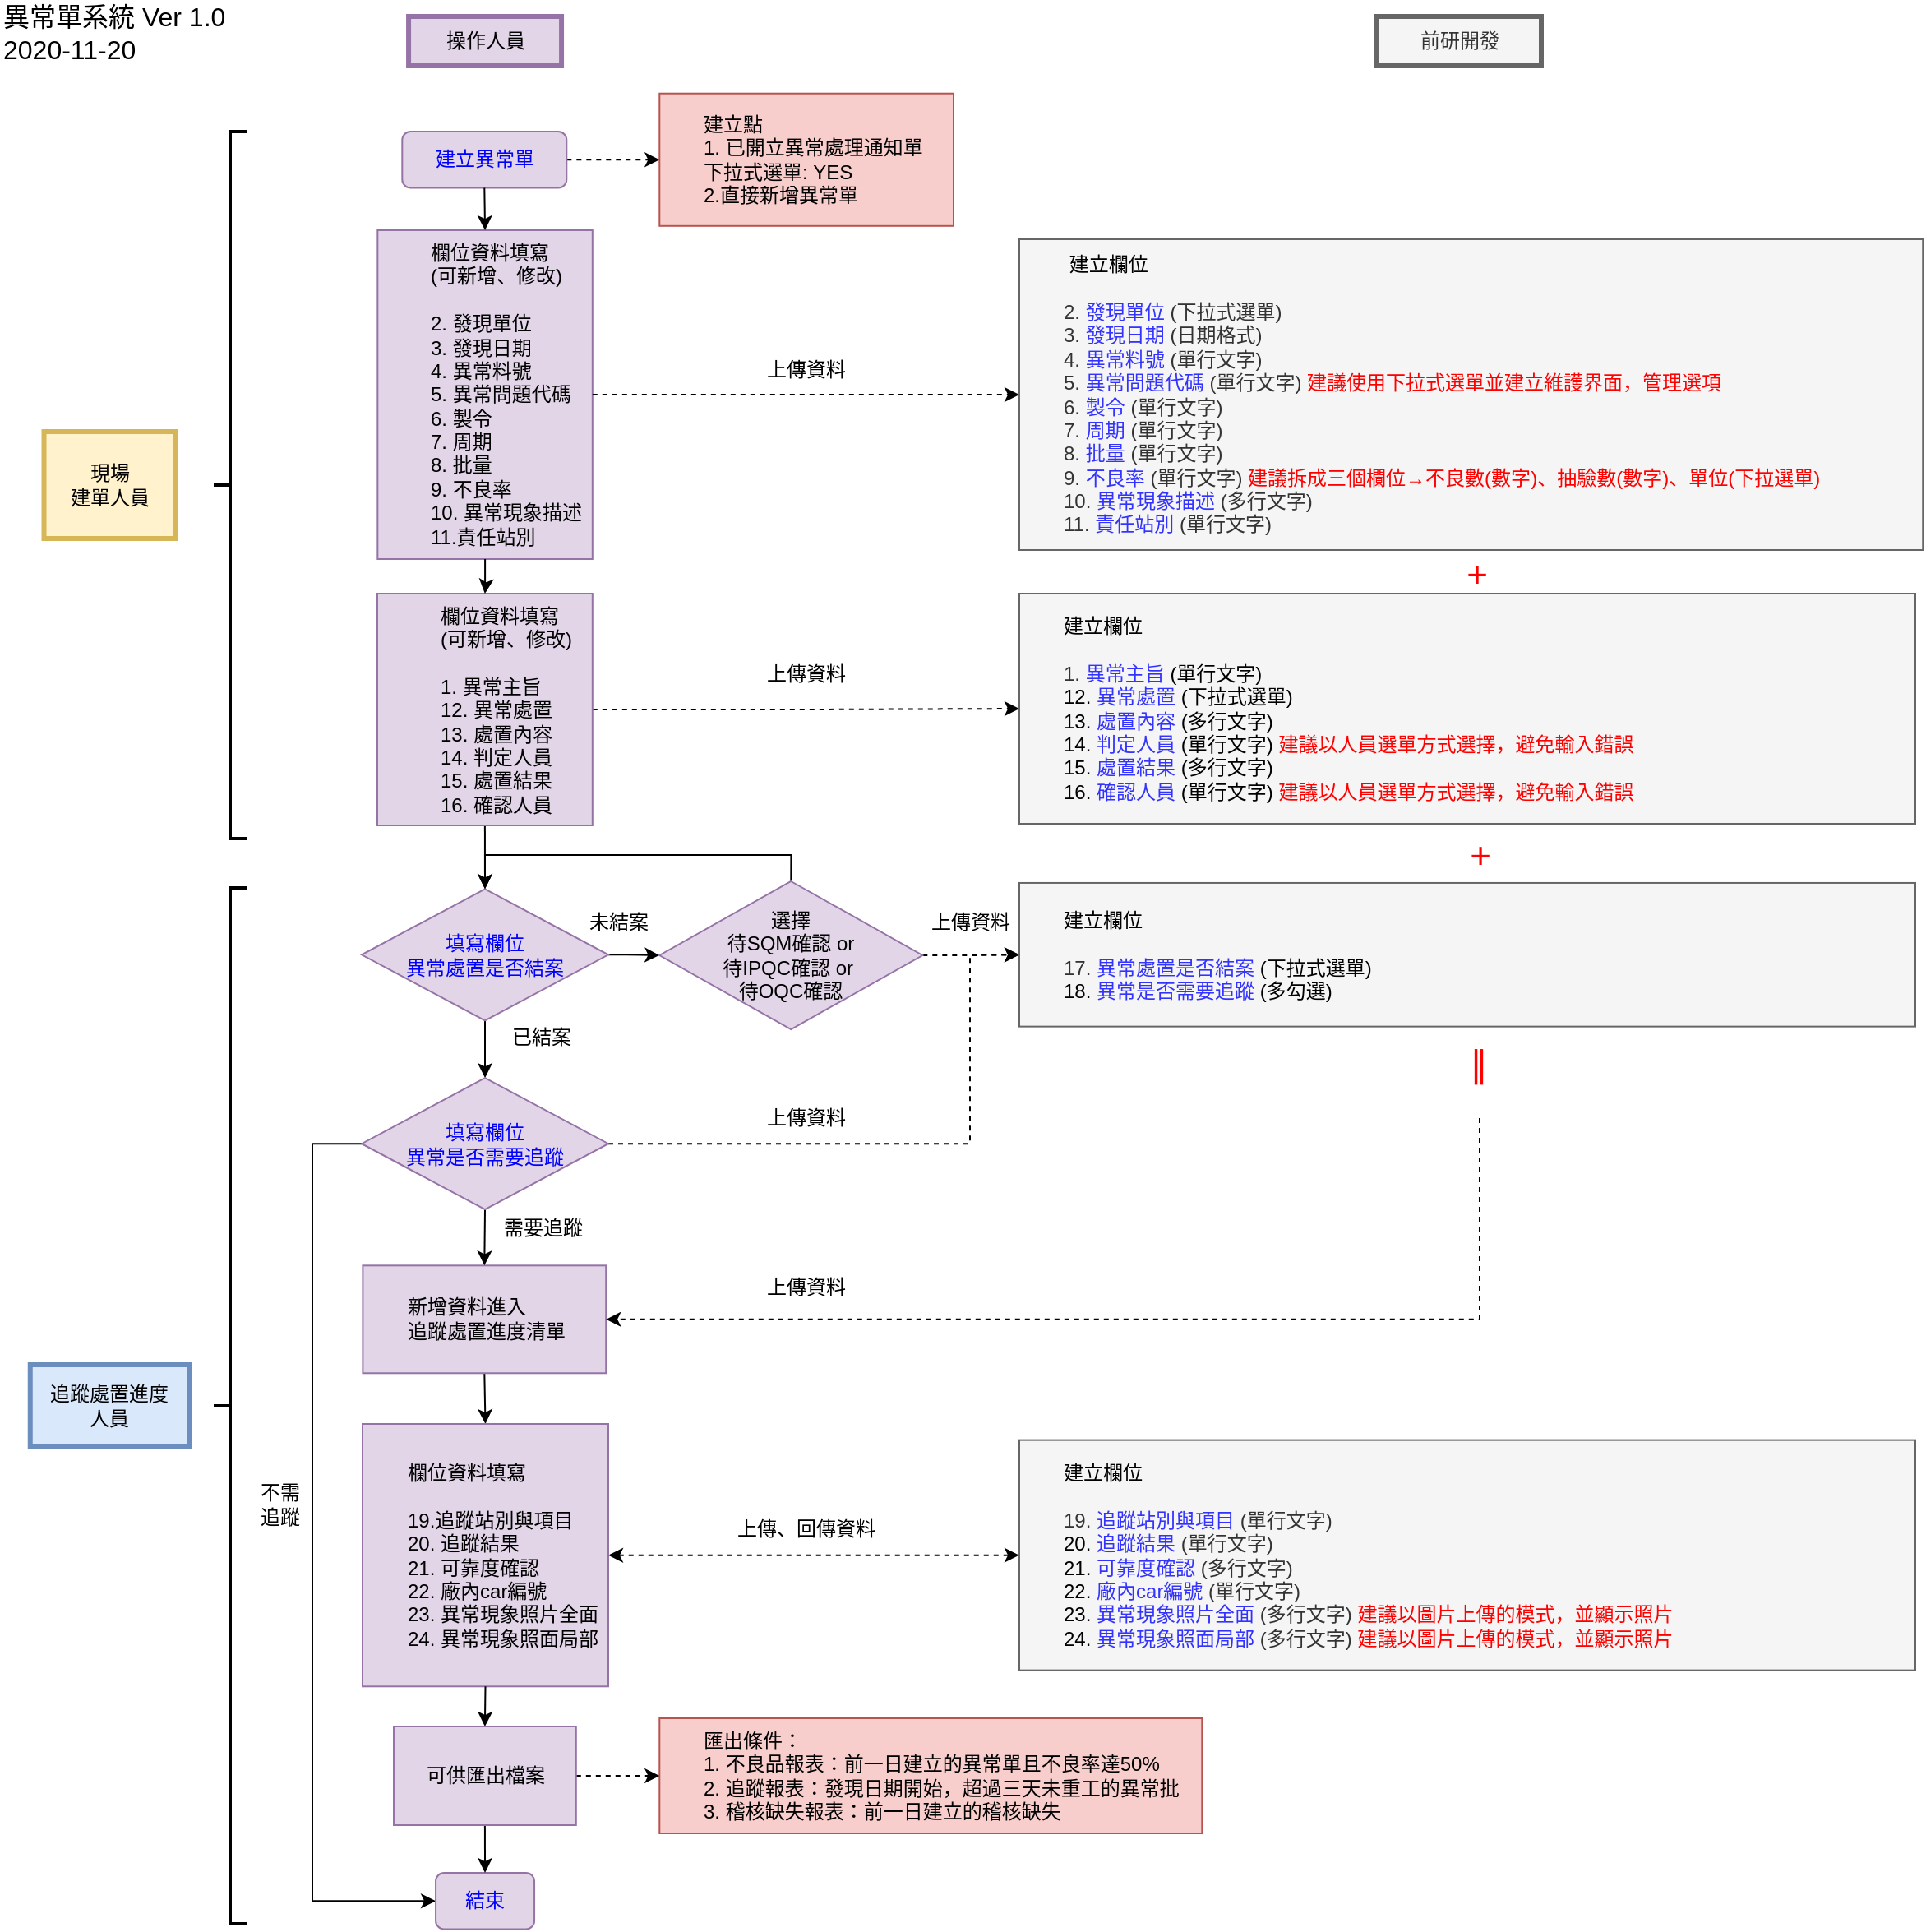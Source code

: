 <mxfile version="13.10.1" type="github">
  <diagram id="C5RBs43oDa-KdzZeNtuy" name="Page-1">
    <mxGraphModel dx="1414" dy="754" grid="1" gridSize="10" guides="1" tooltips="1" connect="1" arrows="1" fold="1" page="1" pageScale="1" pageWidth="827" pageHeight="1169" math="0" shadow="0">
      <root>
        <mxCell id="WIyWlLk6GJQsqaUBKTNV-0" />
        <mxCell id="WIyWlLk6GJQsqaUBKTNV-1" parent="WIyWlLk6GJQsqaUBKTNV-0" />
        <mxCell id="Eh5jYCoMW4ihjGhhxJcw-121" value="前研開發" style="text;html=1;strokeColor=#666666;fillColor=#f5f5f5;align=center;verticalAlign=middle;whiteSpace=wrap;rounded=0;strokeWidth=3;fontColor=#333333;" parent="WIyWlLk6GJQsqaUBKTNV-1" vertex="1">
          <mxGeometry x="877.5" y="50.0" width="100" height="30" as="geometry" />
        </mxCell>
        <mxCell id="Eh5jYCoMW4ihjGhhxJcw-122" value="&lt;span lang=&quot;EN-US&quot; style=&quot;font-size: 16px&quot;&gt;&lt;span class=&quot;926482506-07022020&quot; style=&quot;font-size: 16px&quot;&gt;異常單系統&amp;nbsp;&lt;/span&gt;&lt;/span&gt;Ver 1.0&lt;br style=&quot;font-size: 16px&quot;&gt;2020-11-20" style="text;html=1;align=left;verticalAlign=middle;resizable=0;points=[];autosize=1;fontSize=16;" parent="WIyWlLk6GJQsqaUBKTNV-1" vertex="1">
          <mxGeometry x="40" y="40" width="150" height="40" as="geometry" />
        </mxCell>
        <mxCell id="Eh5jYCoMW4ihjGhhxJcw-124" value="操作人員" style="rounded=0;whiteSpace=wrap;html=1;align=center;labelBorderColor=none;fillColor=#e1d5e7;strokeColor=#9673a6;strokeWidth=3;" parent="WIyWlLk6GJQsqaUBKTNV-1" vertex="1">
          <mxGeometry x="288.53" y="50.0" width="93" height="30" as="geometry" />
        </mxCell>
        <mxCell id="Eh5jYCoMW4ihjGhhxJcw-125" value="上傳資料" style="text;html=1;align=center;verticalAlign=middle;resizable=0;points=[];autosize=1;fontColor=#000000;" parent="WIyWlLk6GJQsqaUBKTNV-1" vertex="1">
          <mxGeometry x="500" y="255.44" width="60" height="20" as="geometry" />
        </mxCell>
        <mxCell id="Eh5jYCoMW4ihjGhhxJcw-126" value="現場&lt;br&gt;建單人員" style="text;html=1;strokeColor=#d6b656;fillColor=#fff2cc;align=center;verticalAlign=middle;whiteSpace=wrap;rounded=0;strokeWidth=3;" parent="WIyWlLk6GJQsqaUBKTNV-1" vertex="1">
          <mxGeometry x="66.76" y="302.5" width="80" height="65" as="geometry" />
        </mxCell>
        <mxCell id="Eh5jYCoMW4ihjGhhxJcw-127" value="追蹤處置進度&lt;br&gt;人員" style="text;html=1;strokeColor=#6c8ebf;fillColor=#dae8fc;align=center;verticalAlign=middle;whiteSpace=wrap;rounded=0;strokeWidth=3;" parent="WIyWlLk6GJQsqaUBKTNV-1" vertex="1">
          <mxGeometry x="58.38" y="870.0" width="96.75" height="50" as="geometry" />
        </mxCell>
        <mxCell id="cUPp4d9u8EF8deKhaHH2-52" style="edgeStyle=none;rounded=0;orthogonalLoop=1;jettySize=auto;html=1;exitX=1;exitY=0.5;exitDx=0;exitDy=0;startArrow=none;startFill=0;endArrow=classic;endFill=1;dashed=1;" parent="WIyWlLk6GJQsqaUBKTNV-1" source="Eh5jYCoMW4ihjGhhxJcw-129" target="cUPp4d9u8EF8deKhaHH2-51" edge="1">
          <mxGeometry relative="1" as="geometry" />
        </mxCell>
        <mxCell id="Eh5jYCoMW4ihjGhhxJcw-129" value="&lt;font color=&quot;#0000ff&quot;&gt;建立異常單&lt;/font&gt;" style="rounded=1;whiteSpace=wrap;html=1;strokeColor=#9673a6;strokeWidth=1;align=center;fillColor=#e1d5e7;" parent="WIyWlLk6GJQsqaUBKTNV-1" vertex="1">
          <mxGeometry x="284.65" y="120" width="100" height="34.26" as="geometry" />
        </mxCell>
        <mxCell id="Eh5jYCoMW4ihjGhhxJcw-132" value="上傳、回傳資料" style="text;html=1;align=center;verticalAlign=middle;resizable=0;points=[];autosize=1;fontColor=#000000;" parent="WIyWlLk6GJQsqaUBKTNV-1" vertex="1">
          <mxGeometry x="480" y="960" width="100" height="20" as="geometry" />
        </mxCell>
        <mxCell id="Eh5jYCoMW4ihjGhhxJcw-153" style="edgeStyle=orthogonalEdgeStyle;rounded=0;orthogonalLoop=1;jettySize=auto;html=1;exitX=0.5;exitY=1;exitDx=0;exitDy=0;entryX=0.5;entryY=0;entryDx=0;entryDy=0;startArrow=none;startFill=0;endArrow=classic;endFill=1;fontSize=12;fontColor=#FF0000;" parent="WIyWlLk6GJQsqaUBKTNV-1" source="Eh5jYCoMW4ihjGhhxJcw-155" target="Eh5jYCoMW4ihjGhhxJcw-165" edge="1">
          <mxGeometry relative="1" as="geometry">
            <mxPoint x="334.78" y="977.32" as="targetPoint" />
          </mxGeometry>
        </mxCell>
        <mxCell id="Eh5jYCoMW4ihjGhhxJcw-155" value="&lt;blockquote style=&quot;margin: 0 0 0 40px ; border: none ; padding: 0px&quot;&gt;&lt;span style=&quot;white-space: nowrap&quot;&gt;新增資料進入&lt;br&gt;追蹤處置進度清單&lt;br&gt;&lt;/span&gt;&lt;/blockquote&gt;" style="rounded=0;whiteSpace=wrap;html=1;align=left;labelBorderColor=none;fillColor=#e1d5e7;strokeColor=#9673a6;spacingLeft=-15;" parent="WIyWlLk6GJQsqaUBKTNV-1" vertex="1">
          <mxGeometry x="260.7" y="809.66" width="147.9" height="65.48" as="geometry" />
        </mxCell>
        <mxCell id="Eh5jYCoMW4ihjGhhxJcw-158" value="&lt;blockquote style=&quot;margin: 0 0 0 40px ; border: none ; padding: 0px&quot;&gt;&lt;div style=&quot;text-align: left&quot;&gt;&lt;span&gt;欄位資料填寫&lt;/span&gt;&lt;/div&gt;&lt;div style=&quot;text-align: left&quot;&gt;&lt;span&gt;(可新增、修改)&lt;/span&gt;&lt;/div&gt;&lt;div style=&quot;text-align: left&quot;&gt;&lt;span&gt;&lt;br&gt;&lt;/span&gt;&lt;/div&gt;&lt;div style=&quot;text-align: left&quot;&gt;&lt;span&gt;2. 發現單位&lt;/span&gt;&lt;/div&gt;&lt;div style=&quot;text-align: left&quot;&gt;&lt;span&gt;3. 發現日期&lt;/span&gt;&lt;/div&gt;&lt;div style=&quot;text-align: left&quot;&gt;&lt;span&gt;4. 異常料號&lt;/span&gt;&lt;/div&gt;&lt;div style=&quot;text-align: left&quot;&gt;&lt;span&gt;5. 異常問題代碼&lt;/span&gt;&lt;/div&gt;&lt;div style=&quot;text-align: left&quot;&gt;&lt;span&gt;6. 製令&lt;/span&gt;&lt;/div&gt;&lt;div style=&quot;text-align: left&quot;&gt;&lt;span&gt;7. 周期&lt;/span&gt;&lt;/div&gt;&lt;div style=&quot;text-align: left&quot;&gt;&lt;span&gt;8. 批量&lt;/span&gt;&lt;/div&gt;&lt;div style=&quot;text-align: left&quot;&gt;&lt;span&gt;9. 不良率&lt;/span&gt;&lt;/div&gt;&lt;div style=&quot;text-align: left&quot;&gt;&lt;span&gt;10. 異常現象描述&lt;/span&gt;&lt;/div&gt;&lt;div style=&quot;text-align: left&quot;&gt;&lt;span&gt;11.責任站別&lt;/span&gt;&lt;/div&gt;&lt;/blockquote&gt;" style="rounded=0;whiteSpace=wrap;html=1;align=center;labelBorderColor=none;fillColor=#e1d5e7;strokeColor=#9673a6;spacingLeft=-15;" parent="WIyWlLk6GJQsqaUBKTNV-1" vertex="1">
          <mxGeometry x="269.66" y="180" width="130.74" height="200" as="geometry" />
        </mxCell>
        <mxCell id="Eh5jYCoMW4ihjGhhxJcw-165" value="&lt;blockquote style=&quot;margin: 0 0 0 40px ; border: none ; padding: 0px&quot;&gt;&lt;div&gt;&lt;span style=&quot;white-space: nowrap&quot;&gt;欄位資料填寫&lt;/span&gt;&lt;/div&gt;&lt;div&gt;&lt;span style=&quot;white-space: nowrap&quot;&gt;&lt;br&gt;&lt;/span&gt;&lt;/div&gt;&lt;div&gt;&lt;span&gt;&lt;span style=&quot;white-space: nowrap&quot;&gt;19.&lt;/span&gt;追蹤站別與項目20.&amp;nbsp;&lt;/span&gt;&lt;span&gt;追蹤結果&lt;/span&gt;&lt;/div&gt;&lt;div&gt;&lt;span&gt;21. 可靠度確認&lt;/span&gt;&lt;/div&gt;&lt;div&gt;&lt;span&gt;22. 廠內car編號&lt;/span&gt;&lt;/div&gt;&lt;div&gt;&lt;span&gt;23. 異常現象照片全面&lt;/span&gt;&lt;/div&gt;&lt;div&gt;&lt;span&gt;24. 異常現象照面局部&lt;/span&gt;&lt;/div&gt;&lt;/blockquote&gt;" style="rounded=0;whiteSpace=wrap;html=1;align=left;labelBorderColor=none;fillColor=#e1d5e7;strokeColor=#9673a6;spacingLeft=-15;" parent="WIyWlLk6GJQsqaUBKTNV-1" vertex="1">
          <mxGeometry x="260.5" y="906" width="149.5" height="159.65" as="geometry" />
        </mxCell>
        <mxCell id="Eh5jYCoMW4ihjGhhxJcw-221" style="edgeStyle=orthogonalEdgeStyle;rounded=0;orthogonalLoop=1;jettySize=auto;html=1;exitX=0.5;exitY=1;exitDx=0;exitDy=0;entryX=0.5;entryY=0;entryDx=0;entryDy=0;" parent="WIyWlLk6GJQsqaUBKTNV-1" source="Eh5jYCoMW4ihjGhhxJcw-129" target="Eh5jYCoMW4ihjGhhxJcw-158" edge="1">
          <mxGeometry relative="1" as="geometry">
            <mxPoint x="334.66" y="194.26" as="sourcePoint" />
            <mxPoint x="334.65" y="207" as="targetPoint" />
          </mxGeometry>
        </mxCell>
        <mxCell id="Eh5jYCoMW4ihjGhhxJcw-230" value="" style="strokeWidth=2;html=1;shape=mxgraph.flowchart.annotation_2;align=left;labelPosition=right;pointerEvents=1;" parent="WIyWlLk6GJQsqaUBKTNV-1" vertex="1">
          <mxGeometry x="170" y="120" width="20" height="430" as="geometry" />
        </mxCell>
        <mxCell id="Eh5jYCoMW4ihjGhhxJcw-231" value="" style="strokeWidth=2;html=1;shape=mxgraph.flowchart.annotation_2;align=left;labelPosition=right;pointerEvents=1;" parent="WIyWlLk6GJQsqaUBKTNV-1" vertex="1">
          <mxGeometry x="170" y="580" width="20" height="630" as="geometry" />
        </mxCell>
        <mxCell id="Eh5jYCoMW4ihjGhhxJcw-249" style="edgeStyle=orthogonalEdgeStyle;rounded=0;orthogonalLoop=1;jettySize=auto;html=1;exitX=0.5;exitY=1;exitDx=0;exitDy=0;entryX=0.5;entryY=0;entryDx=0;entryDy=0;" parent="WIyWlLk6GJQsqaUBKTNV-1" source="Eh5jYCoMW4ihjGhhxJcw-244" target="Eh5jYCoMW4ihjGhhxJcw-248" edge="1">
          <mxGeometry relative="1" as="geometry">
            <mxPoint x="335.0" y="685.58" as="targetPoint" />
          </mxGeometry>
        </mxCell>
        <mxCell id="Eh5jYCoMW4ihjGhhxJcw-254" style="edgeStyle=orthogonalEdgeStyle;rounded=0;orthogonalLoop=1;jettySize=auto;html=1;exitX=1;exitY=0.5;exitDx=0;exitDy=0;" parent="WIyWlLk6GJQsqaUBKTNV-1" source="Eh5jYCoMW4ihjGhhxJcw-244" target="cUPp4d9u8EF8deKhaHH2-3" edge="1">
          <mxGeometry relative="1" as="geometry">
            <mxPoint x="441.15" y="620.655" as="targetPoint" />
          </mxGeometry>
        </mxCell>
        <mxCell id="Eh5jYCoMW4ihjGhhxJcw-244" value="&lt;span style=&quot;color: rgb(0 , 0 , 255)&quot;&gt;填寫欄位&lt;br&gt;異常處置是否結案&lt;/span&gt;" style="rhombus;whiteSpace=wrap;html=1;fillColor=#e1d5e7;strokeColor=#9673a6;" parent="WIyWlLk6GJQsqaUBKTNV-1" vertex="1">
          <mxGeometry x="260" y="580.65" width="150" height="80" as="geometry" />
        </mxCell>
        <mxCell id="Eh5jYCoMW4ihjGhhxJcw-247" value="已結案" style="text;html=1;align=center;verticalAlign=middle;resizable=0;points=[];autosize=1;fontColor=#000000;" parent="WIyWlLk6GJQsqaUBKTNV-1" vertex="1">
          <mxGeometry x="344.4" y="660.65" width="50" height="20" as="geometry" />
        </mxCell>
        <mxCell id="Eh5jYCoMW4ihjGhhxJcw-250" style="edgeStyle=orthogonalEdgeStyle;rounded=0;orthogonalLoop=1;jettySize=auto;html=1;exitX=0.5;exitY=1;exitDx=0;exitDy=0;entryX=0.5;entryY=0;entryDx=0;entryDy=0;" parent="WIyWlLk6GJQsqaUBKTNV-1" source="Eh5jYCoMW4ihjGhhxJcw-248" target="Eh5jYCoMW4ihjGhhxJcw-155" edge="1">
          <mxGeometry relative="1" as="geometry" />
        </mxCell>
        <mxCell id="4e2cg7TeYEzU8dZEfggz-12" style="edgeStyle=orthogonalEdgeStyle;rounded=0;orthogonalLoop=1;jettySize=auto;html=1;exitX=1;exitY=0.5;exitDx=0;exitDy=0;entryX=0;entryY=0.5;entryDx=0;entryDy=0;dashed=1;" edge="1" parent="WIyWlLk6GJQsqaUBKTNV-1" source="Eh5jYCoMW4ihjGhhxJcw-248" target="4e2cg7TeYEzU8dZEfggz-20">
          <mxGeometry relative="1" as="geometry">
            <mxPoint x="660" y="620.65" as="targetPoint" />
            <Array as="points">
              <mxPoint x="630" y="736" />
              <mxPoint x="630" y="621" />
            </Array>
          </mxGeometry>
        </mxCell>
        <mxCell id="4e2cg7TeYEzU8dZEfggz-18" style="edgeStyle=orthogonalEdgeStyle;rounded=0;orthogonalLoop=1;jettySize=auto;html=1;exitX=0;exitY=0.5;exitDx=0;exitDy=0;entryX=0;entryY=0.5;entryDx=0;entryDy=0;startArrow=none;startFill=0;" edge="1" parent="WIyWlLk6GJQsqaUBKTNV-1" source="Eh5jYCoMW4ihjGhhxJcw-248" target="cUPp4d9u8EF8deKhaHH2-22">
          <mxGeometry relative="1" as="geometry">
            <Array as="points">
              <mxPoint x="230" y="736" />
              <mxPoint x="230" y="1196" />
            </Array>
          </mxGeometry>
        </mxCell>
        <mxCell id="Eh5jYCoMW4ihjGhhxJcw-248" value="&lt;span style=&quot;color: rgb(0 , 0 , 255)&quot;&gt;填寫欄位&lt;br&gt;異常是否需要追蹤&lt;/span&gt;" style="rhombus;whiteSpace=wrap;html=1;fillColor=#e1d5e7;strokeColor=#9673a6;" parent="WIyWlLk6GJQsqaUBKTNV-1" vertex="1">
          <mxGeometry x="260" y="695.58" width="150" height="80" as="geometry" />
        </mxCell>
        <mxCell id="Eh5jYCoMW4ihjGhhxJcw-251" value="需要追蹤" style="text;html=1;align=center;verticalAlign=middle;resizable=0;points=[];autosize=1;fontColor=#000000;" parent="WIyWlLk6GJQsqaUBKTNV-1" vertex="1">
          <mxGeometry x="340.4" y="777.0" width="60" height="20" as="geometry" />
        </mxCell>
        <mxCell id="cUPp4d9u8EF8deKhaHH2-0" value="未結案" style="text;html=1;align=center;verticalAlign=middle;resizable=0;points=[];autosize=1;fontColor=#000000;" parent="WIyWlLk6GJQsqaUBKTNV-1" vertex="1">
          <mxGeometry x="391.15" y="590.96" width="50" height="20" as="geometry" />
        </mxCell>
        <mxCell id="4e2cg7TeYEzU8dZEfggz-2" style="edgeStyle=orthogonalEdgeStyle;rounded=0;orthogonalLoop=1;jettySize=auto;html=1;exitX=0.5;exitY=0;exitDx=0;exitDy=0;entryX=0.5;entryY=0;entryDx=0;entryDy=0;" edge="1" parent="WIyWlLk6GJQsqaUBKTNV-1" source="cUPp4d9u8EF8deKhaHH2-3" target="Eh5jYCoMW4ihjGhhxJcw-244">
          <mxGeometry relative="1" as="geometry">
            <Array as="points">
              <mxPoint x="521.4" y="560" />
              <mxPoint x="335.4" y="560" />
            </Array>
          </mxGeometry>
        </mxCell>
        <mxCell id="4e2cg7TeYEzU8dZEfggz-11" style="edgeStyle=orthogonalEdgeStyle;rounded=0;orthogonalLoop=1;jettySize=auto;html=1;exitX=1;exitY=0.5;exitDx=0;exitDy=0;entryX=0;entryY=0.5;entryDx=0;entryDy=0;dashed=1;" edge="1" parent="WIyWlLk6GJQsqaUBKTNV-1" source="cUPp4d9u8EF8deKhaHH2-3" target="4e2cg7TeYEzU8dZEfggz-20">
          <mxGeometry relative="1" as="geometry">
            <mxPoint x="660" y="620.65" as="targetPoint" />
          </mxGeometry>
        </mxCell>
        <mxCell id="cUPp4d9u8EF8deKhaHH2-3" value="&lt;span&gt;選擇&lt;/span&gt;&lt;br&gt;&lt;span&gt;待SQM確認 or&lt;/span&gt;&lt;br&gt;&lt;span&gt;待IPQC確認 or&amp;nbsp;&lt;/span&gt;&lt;br&gt;&lt;span&gt;待OQC確認&lt;/span&gt;" style="rhombus;whiteSpace=wrap;html=1;fillColor=#e1d5e7;strokeColor=#9673a6;" parent="WIyWlLk6GJQsqaUBKTNV-1" vertex="1">
          <mxGeometry x="441.15" y="576" width="160" height="90" as="geometry" />
        </mxCell>
        <mxCell id="cUPp4d9u8EF8deKhaHH2-9" value="不需&lt;br&gt;追蹤" style="text;html=1;align=center;verticalAlign=middle;resizable=0;points=[];autosize=1;fontColor=#000000;" parent="WIyWlLk6GJQsqaUBKTNV-1" vertex="1">
          <mxGeometry x="190" y="940.0" width="40" height="30" as="geometry" />
        </mxCell>
        <mxCell id="cUPp4d9u8EF8deKhaHH2-42" style="rounded=0;orthogonalLoop=1;jettySize=auto;html=1;exitX=0.5;exitY=1;exitDx=0;exitDy=0;entryX=0.5;entryY=0;entryDx=0;entryDy=0;" parent="WIyWlLk6GJQsqaUBKTNV-1" source="4e2cg7TeYEzU8dZEfggz-3" target="Eh5jYCoMW4ihjGhhxJcw-244" edge="1">
          <mxGeometry relative="1" as="geometry">
            <mxPoint x="335.1" y="691" as="sourcePoint" />
          </mxGeometry>
        </mxCell>
        <mxCell id="cUPp4d9u8EF8deKhaHH2-22" value="&lt;font color=&quot;#0000ff&quot;&gt;結束&lt;/font&gt;" style="rounded=1;whiteSpace=wrap;html=1;strokeColor=#9673a6;strokeWidth=1;align=center;fillColor=#e1d5e7;" parent="WIyWlLk6GJQsqaUBKTNV-1" vertex="1">
          <mxGeometry x="305.03" y="1179" width="60" height="34.26" as="geometry" />
        </mxCell>
        <mxCell id="cUPp4d9u8EF8deKhaHH2-23" style="edgeStyle=orthogonalEdgeStyle;rounded=0;orthogonalLoop=1;jettySize=auto;html=1;exitX=0.5;exitY=1;exitDx=0;exitDy=0;entryX=0.5;entryY=0;entryDx=0;entryDy=0;startArrow=none;startFill=0;endArrow=classic;endFill=1;fontSize=21;" parent="WIyWlLk6GJQsqaUBKTNV-1" source="4e2cg7TeYEzU8dZEfggz-1" target="cUPp4d9u8EF8deKhaHH2-22" edge="1">
          <mxGeometry relative="1" as="geometry">
            <mxPoint x="334.78" y="1287.19" as="targetPoint" />
            <mxPoint x="335.0" y="1065.65" as="sourcePoint" />
          </mxGeometry>
        </mxCell>
        <mxCell id="cUPp4d9u8EF8deKhaHH2-25" style="edgeStyle=orthogonalEdgeStyle;rounded=0;orthogonalLoop=1;jettySize=auto;html=1;exitX=1;exitY=0.5;exitDx=0;exitDy=0;dashed=1;startArrow=none;startFill=0;endArrow=classic;endFill=1;fontSize=12;fontColor=#FF0000;entryX=0;entryY=0.5;entryDx=0;entryDy=0;" parent="WIyWlLk6GJQsqaUBKTNV-1" source="Eh5jYCoMW4ihjGhhxJcw-158" target="4e2cg7TeYEzU8dZEfggz-6" edge="1">
          <mxGeometry relative="1" as="geometry">
            <mxPoint x="835.4" y="280" as="targetPoint" />
            <mxPoint x="399.66" y="280" as="sourcePoint" />
            <Array as="points" />
          </mxGeometry>
        </mxCell>
        <mxCell id="cUPp4d9u8EF8deKhaHH2-29" value="&lt;font style=&quot;font-size: 22px&quot;&gt;+&lt;/font&gt;" style="text;html=1;align=center;verticalAlign=middle;resizable=0;points=[];autosize=1;fontSize=12;fontColor=#FF0000;" parent="WIyWlLk6GJQsqaUBKTNV-1" vertex="1">
          <mxGeometry x="923.44" y="380.0" width="30" height="20" as="geometry" />
        </mxCell>
        <mxCell id="cUPp4d9u8EF8deKhaHH2-33" style="edgeStyle=orthogonalEdgeStyle;rounded=0;orthogonalLoop=1;jettySize=auto;html=1;dashed=1;startArrow=classic;startFill=1;endArrow=classic;endFill=1;fontSize=12;fontColor=#FF0000;entryX=0;entryY=0.5;entryDx=0;entryDy=0;" parent="WIyWlLk6GJQsqaUBKTNV-1" source="Eh5jYCoMW4ihjGhhxJcw-165" target="4e2cg7TeYEzU8dZEfggz-21" edge="1">
          <mxGeometry relative="1" as="geometry">
            <mxPoint x="667.65" y="985.83" as="targetPoint" />
            <mxPoint x="407.15" y="976" as="sourcePoint" />
            <Array as="points" />
          </mxGeometry>
        </mxCell>
        <mxCell id="cUPp4d9u8EF8deKhaHH2-34" style="edgeStyle=orthogonalEdgeStyle;rounded=0;orthogonalLoop=1;jettySize=auto;html=1;exitX=0.5;exitY=1;exitDx=0;exitDy=0;" parent="WIyWlLk6GJQsqaUBKTNV-1" edge="1">
          <mxGeometry relative="1" as="geometry">
            <mxPoint x="670.55" y="1001" as="sourcePoint" />
            <mxPoint x="670.55" y="1001" as="targetPoint" />
          </mxGeometry>
        </mxCell>
        <mxCell id="cUPp4d9u8EF8deKhaHH2-43" style="edgeStyle=orthogonalEdgeStyle;rounded=0;orthogonalLoop=1;jettySize=auto;html=1;dashed=1;startArrow=none;startFill=0;endArrow=classic;endFill=1;fontSize=12;fontColor=#FF0000;entryX=1;entryY=0.5;entryDx=0;entryDy=0;" parent="WIyWlLk6GJQsqaUBKTNV-1" target="Eh5jYCoMW4ihjGhhxJcw-155" edge="1">
          <mxGeometry relative="1" as="geometry">
            <mxPoint x="1080.4" y="946" as="targetPoint" />
            <mxPoint x="940" y="720" as="sourcePoint" />
            <Array as="points">
              <mxPoint x="940" y="842" />
            </Array>
          </mxGeometry>
        </mxCell>
        <mxCell id="cUPp4d9u8EF8deKhaHH2-47" value="&lt;font style=&quot;font-size: 22px&quot;&gt;+&lt;/font&gt;" style="text;html=1;align=center;verticalAlign=middle;resizable=0;points=[];autosize=1;fontSize=12;fontColor=#FF0000;" parent="WIyWlLk6GJQsqaUBKTNV-1" vertex="1">
          <mxGeometry x="925.19" y="551" width="30" height="20" as="geometry" />
        </mxCell>
        <mxCell id="cUPp4d9u8EF8deKhaHH2-49" value="上傳資料" style="text;html=1;align=center;verticalAlign=middle;resizable=0;points=[];autosize=1;fontColor=#000000;" parent="WIyWlLk6GJQsqaUBKTNV-1" vertex="1">
          <mxGeometry x="500" y="812.66" width="60" height="20" as="geometry" />
        </mxCell>
        <mxCell id="cUPp4d9u8EF8deKhaHH2-51" value="&lt;blockquote style=&quot;margin: 0 0 0 40px ; border: none ; padding: 0px&quot;&gt;&lt;span&gt;建立點&lt;/span&gt;&lt;br&gt;&lt;span&gt;1. 已開立異常處理通知單&amp;nbsp;&lt;br&gt;&lt;/span&gt;&lt;span&gt;下拉式選單: YES&lt;/span&gt;&lt;br&gt;&lt;span&gt;2.直接新增異常單&lt;/span&gt;&lt;br&gt;&lt;/blockquote&gt;" style="rounded=0;whiteSpace=wrap;html=1;align=left;labelBorderColor=none;fillColor=#f8cecc;strokeColor=#b85450;spacingLeft=-15;" parent="WIyWlLk6GJQsqaUBKTNV-1" vertex="1">
          <mxGeometry x="441.15" y="96.86" width="178.85" height="80.54" as="geometry" />
        </mxCell>
        <mxCell id="4e2cg7TeYEzU8dZEfggz-0" value="&lt;blockquote style=&quot;margin: 0 0 0 40px ; border: none ; padding: 0px&quot;&gt;&lt;div&gt;匯出條件：&lt;/div&gt;&lt;div&gt;&lt;span lang=&quot;EN-US&quot; style=&quot;text-indent: 24pt ; font-family: , sans-serif&quot;&gt;1.&amp;nbsp;&lt;/span&gt;&lt;span style=&quot;text-indent: 24pt ; font-family: , sans-serif&quot;&gt;不良品報表：前一日建立的異常單且不良率達&lt;span lang=&quot;EN-US&quot;&gt;50%&lt;/span&gt;&lt;/span&gt;&lt;/div&gt;&lt;div&gt;&lt;span lang=&quot;EN-US&quot; style=&quot;text-indent: 24pt ; font-family: , sans-serif&quot;&gt;2.&amp;nbsp;&lt;/span&gt;&lt;span style=&quot;text-indent: 24pt ; font-family: , sans-serif&quot;&gt;追蹤報表：發現日期開始，超過三天未重工的異常批&lt;/span&gt;&lt;/div&gt;&lt;div&gt;&lt;span lang=&quot;EN-US&quot; style=&quot;text-indent: 24pt ; font-family: , sans-serif&quot;&gt;3.&amp;nbsp;&lt;/span&gt;&lt;span style=&quot;text-indent: 24pt ; font-family: , sans-serif&quot;&gt;稽核缺失報表：前一日建立的稽核缺失&lt;/span&gt;&lt;/div&gt;&lt;/blockquote&gt;" style="rounded=0;whiteSpace=wrap;html=1;align=left;labelBorderColor=none;fillColor=#f8cecc;strokeColor=#b85450;spacingLeft=-15;" vertex="1" parent="WIyWlLk6GJQsqaUBKTNV-1">
          <mxGeometry x="441.15" y="1085" width="330" height="70" as="geometry" />
        </mxCell>
        <mxCell id="4e2cg7TeYEzU8dZEfggz-9" style="edgeStyle=orthogonalEdgeStyle;rounded=0;orthogonalLoop=1;jettySize=auto;html=1;exitX=1;exitY=0.5;exitDx=0;exitDy=0;entryX=0;entryY=0.5;entryDx=0;entryDy=0;dashed=1;" edge="1" parent="WIyWlLk6GJQsqaUBKTNV-1" source="4e2cg7TeYEzU8dZEfggz-3" target="4e2cg7TeYEzU8dZEfggz-8">
          <mxGeometry relative="1" as="geometry" />
        </mxCell>
        <mxCell id="4e2cg7TeYEzU8dZEfggz-3" value="&lt;blockquote style=&quot;margin: 0 0 0 40px ; border: none ; padding: 0px&quot;&gt;&lt;div style=&quot;text-align: left&quot;&gt;&lt;span&gt;欄位資料填寫&lt;/span&gt;&lt;/div&gt;&lt;div style=&quot;text-align: left&quot;&gt;&lt;span&gt;(可新增、修改)&lt;/span&gt;&lt;/div&gt;&lt;div style=&quot;text-align: left&quot;&gt;&lt;span&gt;&lt;br&gt;&lt;/span&gt;&lt;/div&gt;&lt;div style=&quot;text-align: left&quot;&gt;&lt;span&gt;1. 異常主旨&lt;/span&gt;&lt;/div&gt;&lt;div style=&quot;text-align: left&quot;&gt;&lt;span&gt;12. 異常處置&lt;/span&gt;&lt;/div&gt;&lt;div style=&quot;text-align: left&quot;&gt;&lt;span&gt;13. 處置內容&lt;/span&gt;&lt;/div&gt;&lt;div style=&quot;text-align: left&quot;&gt;&lt;span&gt;14. 判定人員&lt;/span&gt;&lt;/div&gt;&lt;div style=&quot;text-align: left&quot;&gt;&lt;span&gt;15. 處置結果&lt;/span&gt;&lt;/div&gt;&lt;div style=&quot;text-align: left&quot;&gt;&lt;span&gt;16. 確認人員&lt;/span&gt;&lt;/div&gt;&lt;/blockquote&gt;" style="rounded=0;whiteSpace=wrap;html=1;align=center;labelBorderColor=none;fillColor=#e1d5e7;strokeColor=#9673a6;spacingLeft=-15;" vertex="1" parent="WIyWlLk6GJQsqaUBKTNV-1">
          <mxGeometry x="269.5" y="401" width="130.9" height="141" as="geometry" />
        </mxCell>
        <mxCell id="4e2cg7TeYEzU8dZEfggz-4" value="" style="edgeStyle=orthogonalEdgeStyle;rounded=0;orthogonalLoop=1;jettySize=auto;html=1;entryX=0.5;entryY=0;entryDx=0;entryDy=0;" edge="1" parent="WIyWlLk6GJQsqaUBKTNV-1" source="Eh5jYCoMW4ihjGhhxJcw-158" target="4e2cg7TeYEzU8dZEfggz-3">
          <mxGeometry relative="1" as="geometry">
            <mxPoint x="335.1" y="511" as="targetPoint" />
            <mxPoint x="334.733" y="380" as="sourcePoint" />
          </mxGeometry>
        </mxCell>
        <mxCell id="4e2cg7TeYEzU8dZEfggz-6" value="&lt;blockquote style=&quot;margin: 0 0 0 40px ; border: none ; padding: 0px&quot;&gt;&lt;div style=&quot;color: rgb(51 , 51 , 51)&quot;&gt;&lt;span style=&quot;color: rgb(0 , 0 , 0)&quot;&gt;&amp;nbsp;建立欄位&lt;/span&gt;&lt;br&gt;&lt;/div&gt;&lt;div style=&quot;color: rgb(51 , 51 , 51)&quot;&gt;&lt;span style=&quot;color: rgb(0 , 0 , 0)&quot;&gt;&lt;br&gt;&lt;/span&gt;&lt;/div&gt;&lt;div&gt;&lt;font&gt;2.&lt;/font&gt;&lt;font color=&quot;#3333ff&quot; style=&quot;color: rgb(51 , 51 , 51)&quot;&gt; &lt;/font&gt;&lt;font color=&quot;#3333ff&quot;&gt;發現單位&lt;/font&gt;&lt;font color=&quot;#0000ff&quot; style=&quot;color: rgb(51 , 51 , 51)&quot;&gt;&amp;nbsp;&lt;/font&gt;&lt;font color=&quot;#333333&quot;&gt;(下拉式選單)&lt;/font&gt;&lt;br&gt;&lt;/div&gt;&lt;div style=&quot;color: rgb(51 , 51 , 51)&quot;&gt;3.&amp;nbsp;&lt;font color=&quot;#3333ff&quot;&gt;發現日期&lt;/font&gt;&amp;nbsp;(日期格式)&lt;/div&gt;&lt;div style=&quot;color: rgb(51 , 51 , 51)&quot;&gt;4.&amp;nbsp;&lt;font color=&quot;#3333ff&quot;&gt;異常料號&lt;/font&gt;&amp;nbsp;(單行文字)&lt;/div&gt;&lt;div style=&quot;color: rgb(51 , 51 , 51)&quot;&gt;5.&amp;nbsp;&lt;font color=&quot;#3333ff&quot;&gt;異常問題代碼&lt;/font&gt;&amp;nbsp;(單行文字)&amp;nbsp;&lt;font color=&quot;#ff0000&quot;&gt;建議使用下拉式選單並建立維護界面，管理選項&lt;/font&gt;&lt;/div&gt;&lt;div&gt;&lt;font&gt;6.&lt;/font&gt;&lt;font color=&quot;#ff0000&quot; style=&quot;color: rgb(51 , 51 , 51)&quot;&gt;&amp;nbsp;&lt;/font&gt;&lt;font color=&quot;#3333ff&quot;&gt;製令&lt;/font&gt;&lt;font color=&quot;#333333&quot;&gt;&amp;nbsp;(單行文字)&lt;/font&gt;&lt;/div&gt;&lt;div style=&quot;color: rgb(51 , 51 , 51)&quot;&gt;7.&amp;nbsp;&lt;font color=&quot;#3333ff&quot;&gt;周期&lt;/font&gt;&amp;nbsp;(單行文字)&lt;/div&gt;&lt;div style=&quot;color: rgb(51 , 51 , 51)&quot;&gt;8.&amp;nbsp;&lt;font color=&quot;#3333ff&quot;&gt;批量&lt;/font&gt;&amp;nbsp;(單行文字)&lt;/div&gt;&lt;div style=&quot;color: rgb(51 , 51 , 51)&quot;&gt;9.&amp;nbsp;&lt;font color=&quot;#3333ff&quot;&gt;不良率&lt;/font&gt;&amp;nbsp;(單行文字)&amp;nbsp;&lt;font color=&quot;#ff0000&quot;&gt;建議拆成三個欄位→不良數&lt;span lang=&quot;EN-US&quot;&gt;(&lt;/span&gt;數字&lt;span lang=&quot;EN-US&quot;&gt;)&lt;/span&gt;、抽驗數&lt;span lang=&quot;EN-US&quot;&gt;(&lt;/span&gt;數字&lt;span lang=&quot;EN-US&quot;&gt;)&lt;/span&gt;、單位&lt;span lang=&quot;EN-US&quot;&gt;(&lt;/span&gt;下拉選單&lt;/font&gt;&lt;span lang=&quot;EN-US&quot;&gt;&lt;font color=&quot;#ff0000&quot;&gt;)&lt;/font&gt;&lt;/span&gt;&lt;/div&gt;&lt;div&gt;&lt;span lang=&quot;EN-US&quot;&gt;&lt;font&gt;10.&lt;/font&gt;&lt;font color=&quot;#ff0000&quot; style=&quot;color: rgb(51 , 51 , 51)&quot;&gt;&amp;nbsp;&lt;/font&gt;&lt;/span&gt;&lt;font color=&quot;#3333ff&quot;&gt;異常現象描述&lt;/font&gt;&lt;font color=&quot;#333333&quot;&gt;&amp;nbsp;(多行文字)&lt;/font&gt;&lt;/div&gt;&lt;div style=&quot;color: rgb(51 , 51 , 51)&quot;&gt;11.&amp;nbsp;&lt;font color=&quot;#3333ff&quot;&gt;責任站別&lt;/font&gt;&amp;nbsp;(單行文字)&lt;/div&gt;&lt;/blockquote&gt;" style="rounded=0;whiteSpace=wrap;html=1;align=left;labelBorderColor=none;fillColor=#f5f5f5;strokeColor=#666666;spacingLeft=-15;fontColor=#333333;" vertex="1" parent="WIyWlLk6GJQsqaUBKTNV-1">
          <mxGeometry x="660" y="185.5" width="549.62" height="189" as="geometry" />
        </mxCell>
        <mxCell id="4e2cg7TeYEzU8dZEfggz-8" value="&lt;blockquote style=&quot;margin: 0 0 0 40px ; border: none ; padding: 0px&quot;&gt;&lt;div&gt;&lt;span style=&quot;color: rgb(0 , 0 , 0)&quot;&gt;建立欄位&lt;/span&gt;&lt;br&gt;&lt;/div&gt;&lt;div&gt;&lt;span&gt;&lt;br&gt;&lt;/span&gt;&lt;/div&gt;&lt;div&gt;&lt;span&gt;1.&amp;nbsp;&lt;/span&gt;&lt;font color=&quot;#3333ff&quot;&gt;異常主旨&amp;nbsp;&lt;/font&gt;&lt;font color=&quot;#000000&quot;&gt;(單行文字)&lt;/font&gt;&lt;/div&gt;&lt;div&gt;&lt;font color=&quot;#000000&quot;&gt;12. &lt;/font&gt;&lt;font color=&quot;#3333ff&quot;&gt;異常處置&amp;nbsp;&lt;/font&gt;&lt;font color=&quot;#000000&quot;&gt;(下拉式選單)&lt;/font&gt;&lt;/div&gt;&lt;div&gt;&lt;font color=&quot;#000000&quot;&gt;13. &lt;/font&gt;&lt;font color=&quot;#3333ff&quot;&gt;處置內容&amp;nbsp;&lt;/font&gt;&lt;font color=&quot;#000000&quot;&gt;(多行文字)&lt;/font&gt;&lt;/div&gt;&lt;div&gt;&lt;font color=&quot;#000000&quot;&gt;14. &lt;/font&gt;&lt;font color=&quot;#3333ff&quot;&gt;判定人員&amp;nbsp;&lt;/font&gt;&lt;font color=&quot;#000000&quot;&gt;(單行文字)&amp;nbsp;&lt;/font&gt;&lt;font color=&quot;#ff0000&quot;&gt;建議以人員選單方式選擇，避免輸入錯誤&lt;/font&gt;&lt;/div&gt;&lt;div&gt;&lt;font color=&quot;#000000&quot;&gt;15. &lt;/font&gt;&lt;font color=&quot;#3333ff&quot;&gt;處置結果&amp;nbsp;&lt;/font&gt;&lt;font color=&quot;#000000&quot;&gt;(多行文字)&lt;/font&gt;&lt;/div&gt;&lt;div&gt;&lt;font color=&quot;#000000&quot;&gt;16. &lt;/font&gt;&lt;font color=&quot;#3333ff&quot;&gt;確認人員&amp;nbsp;&lt;/font&gt;&lt;font color=&quot;#000000&quot;&gt;(單行文字)&amp;nbsp;&lt;/font&gt;&lt;font color=&quot;#ff0000&quot;&gt;建議以人員選單方式選擇，避免輸入錯誤&lt;/font&gt;&lt;/div&gt;&lt;/blockquote&gt;" style="rounded=0;whiteSpace=wrap;html=1;align=left;labelBorderColor=none;fillColor=#f5f5f5;strokeColor=#666666;spacingLeft=-15;fontColor=#333333;" vertex="1" parent="WIyWlLk6GJQsqaUBKTNV-1">
          <mxGeometry x="660" y="401" width="545" height="140" as="geometry" />
        </mxCell>
        <mxCell id="4e2cg7TeYEzU8dZEfggz-10" value="上傳資料" style="text;html=1;align=center;verticalAlign=middle;resizable=0;points=[];autosize=1;fontColor=#000000;" vertex="1" parent="WIyWlLk6GJQsqaUBKTNV-1">
          <mxGeometry x="500" y="440" width="60" height="20" as="geometry" />
        </mxCell>
        <mxCell id="4e2cg7TeYEzU8dZEfggz-13" value="上傳資料" style="text;html=1;align=center;verticalAlign=middle;resizable=0;points=[];autosize=1;fontColor=#000000;" vertex="1" parent="WIyWlLk6GJQsqaUBKTNV-1">
          <mxGeometry x="600" y="590.65" width="60" height="20" as="geometry" />
        </mxCell>
        <mxCell id="4e2cg7TeYEzU8dZEfggz-14" value="&lt;font style=&quot;font-size: 22px&quot;&gt;∥&lt;/font&gt;" style="text;html=1;align=center;verticalAlign=middle;resizable=0;points=[];autosize=1;fontSize=12;fontColor=#FF0000;" vertex="1" parent="WIyWlLk6GJQsqaUBKTNV-1">
          <mxGeometry x="924.19" y="677.65" width="30" height="20" as="geometry" />
        </mxCell>
        <mxCell id="4e2cg7TeYEzU8dZEfggz-15" value="上傳資料" style="text;html=1;align=center;verticalAlign=middle;resizable=0;points=[];autosize=1;fontColor=#000000;" vertex="1" parent="WIyWlLk6GJQsqaUBKTNV-1">
          <mxGeometry x="500" y="710" width="60" height="20" as="geometry" />
        </mxCell>
        <mxCell id="4e2cg7TeYEzU8dZEfggz-17" style="edgeStyle=orthogonalEdgeStyle;rounded=0;orthogonalLoop=1;jettySize=auto;html=1;exitX=1;exitY=0.5;exitDx=0;exitDy=0;entryX=0;entryY=0.5;entryDx=0;entryDy=0;dashed=1;startArrow=none;startFill=0;" edge="1" parent="WIyWlLk6GJQsqaUBKTNV-1" source="4e2cg7TeYEzU8dZEfggz-1" target="4e2cg7TeYEzU8dZEfggz-0">
          <mxGeometry relative="1" as="geometry" />
        </mxCell>
        <mxCell id="4e2cg7TeYEzU8dZEfggz-1" value="可供匯出檔案" style="rounded=0;whiteSpace=wrap;html=1;align=center;fillColor=#e1d5e7;strokeColor=#9673a6;" vertex="1" parent="WIyWlLk6GJQsqaUBKTNV-1">
          <mxGeometry x="279.5" y="1090" width="110.9" height="60" as="geometry" />
        </mxCell>
        <mxCell id="4e2cg7TeYEzU8dZEfggz-16" style="edgeStyle=orthogonalEdgeStyle;rounded=0;orthogonalLoop=1;jettySize=auto;html=1;exitX=0.5;exitY=1;exitDx=0;exitDy=0;entryX=0.5;entryY=0;entryDx=0;entryDy=0;startArrow=none;startFill=0;endArrow=classic;endFill=1;fontSize=21;" edge="1" parent="WIyWlLk6GJQsqaUBKTNV-1" source="Eh5jYCoMW4ihjGhhxJcw-165" target="4e2cg7TeYEzU8dZEfggz-1">
          <mxGeometry relative="1" as="geometry">
            <mxPoint x="335.03" y="1160" as="targetPoint" />
            <mxPoint x="335.0" y="1065.65" as="sourcePoint" />
          </mxGeometry>
        </mxCell>
        <mxCell id="4e2cg7TeYEzU8dZEfggz-20" value="&lt;blockquote style=&quot;margin: 0 0 0 40px ; border: none ; padding: 0px&quot;&gt;&lt;div&gt;&lt;span style=&quot;color: rgb(0 , 0 , 0)&quot;&gt;建立欄位&lt;/span&gt;&lt;span&gt;&lt;br&gt;&lt;/span&gt;&lt;/div&gt;&lt;div&gt;&lt;span&gt;&lt;br&gt;&lt;/span&gt;&lt;/div&gt;&lt;div&gt;&lt;span&gt;17.&amp;nbsp;&lt;/span&gt;&lt;font color=&quot;#3333ff&quot;&gt;異常處置是否結案&amp;nbsp;&lt;/font&gt;&lt;font color=&quot;#000000&quot;&gt;(下拉式選單)&lt;/font&gt;&lt;br&gt;&lt;/div&gt;&lt;div&gt;&lt;font color=&quot;#000000&quot;&gt;18.&amp;nbsp;&lt;/font&gt;&lt;font color=&quot;#3333ff&quot;&gt;異常是否需要追蹤&amp;nbsp;&lt;/font&gt;&lt;font color=&quot;#000000&quot;&gt;(多勾選)&lt;/font&gt;&lt;/div&gt;&lt;/blockquote&gt;" style="rounded=0;whiteSpace=wrap;html=1;align=left;labelBorderColor=none;fillColor=#f5f5f5;strokeColor=#666666;spacingLeft=-15;fontColor=#333333;" vertex="1" parent="WIyWlLk6GJQsqaUBKTNV-1">
          <mxGeometry x="660" y="576.98" width="545" height="87.34" as="geometry" />
        </mxCell>
        <mxCell id="4e2cg7TeYEzU8dZEfggz-21" value="&lt;blockquote style=&quot;margin: 0 0 0 40px ; border: none ; padding: 0px&quot;&gt;&lt;div&gt;&lt;span style=&quot;color: rgb(0 , 0 , 0)&quot;&gt;建立欄位&lt;/span&gt;&lt;br&gt;&lt;/div&gt;&lt;div&gt;&lt;span&gt;&lt;br&gt;&lt;/span&gt;&lt;/div&gt;&lt;div&gt;&lt;span&gt;19.&amp;nbsp;&lt;/span&gt;&lt;font color=&quot;#3333ff&quot;&gt;追蹤站別與項目&lt;/font&gt;&lt;font color=&quot;#0000ff&quot;&gt;&amp;nbsp;&lt;/font&gt;&lt;span&gt;(單行文字)&lt;/span&gt;&lt;/div&gt;&lt;div&gt;&lt;font color=&quot;#000000&quot;&gt;20.&amp;nbsp;&lt;/font&gt;&lt;font color=&quot;#3333ff&quot;&gt;追蹤結果&lt;/font&gt;&lt;span&gt;&amp;nbsp;&lt;/span&gt;&lt;span&gt;(單行文字)&lt;/span&gt;&lt;/div&gt;&lt;div&gt;&lt;font color=&quot;#000000&quot;&gt;21.&amp;nbsp;&lt;/font&gt;&lt;font color=&quot;#3333ff&quot;&gt;可靠度確認&lt;/font&gt;&lt;span&gt;&amp;nbsp;&lt;/span&gt;&lt;span&gt;(多行文字)&lt;/span&gt;&lt;/div&gt;&lt;div&gt;&lt;font color=&quot;#000000&quot;&gt;22.&amp;nbsp;&lt;/font&gt;&lt;font color=&quot;#3333ff&quot;&gt;廠內car編號&lt;/font&gt;&lt;span&gt;&amp;nbsp;&lt;/span&gt;&lt;span&gt;(單行文字)&lt;/span&gt;&lt;/div&gt;&lt;div&gt;&lt;font color=&quot;#000000&quot;&gt;23.&amp;nbsp;&lt;/font&gt;&lt;font color=&quot;#3333ff&quot;&gt;異常現象照片全面&lt;/font&gt;&lt;span&gt;&amp;nbsp;&lt;/span&gt;&lt;span&gt;(多行文字)&amp;nbsp;&lt;/span&gt;&lt;span style=&quot;color: rgb(255 , 0 , 0)&quot;&gt;建議以圖片上傳的模式，並顯示照片&lt;/span&gt;&lt;/div&gt;&lt;div&gt;&lt;font color=&quot;#000000&quot;&gt;24.&amp;nbsp;&lt;/font&gt;&lt;font color=&quot;#3333ff&quot;&gt;異常現象照面局部&lt;/font&gt;&lt;span&gt;&amp;nbsp;&lt;/span&gt;&lt;span&gt;(多行文字)&amp;nbsp;&lt;/span&gt;&lt;span style=&quot;color: rgb(255 , 0 , 0)&quot;&gt;建議以圖片上傳的模式，並顯示照片&lt;/span&gt;&lt;/div&gt;&lt;/blockquote&gt;" style="rounded=0;whiteSpace=wrap;html=1;align=left;labelBorderColor=none;fillColor=#f5f5f5;strokeColor=#666666;spacingLeft=-15;fontColor=#333333;" vertex="1" parent="WIyWlLk6GJQsqaUBKTNV-1">
          <mxGeometry x="660" y="915.82" width="545" height="140" as="geometry" />
        </mxCell>
      </root>
    </mxGraphModel>
  </diagram>
</mxfile>
